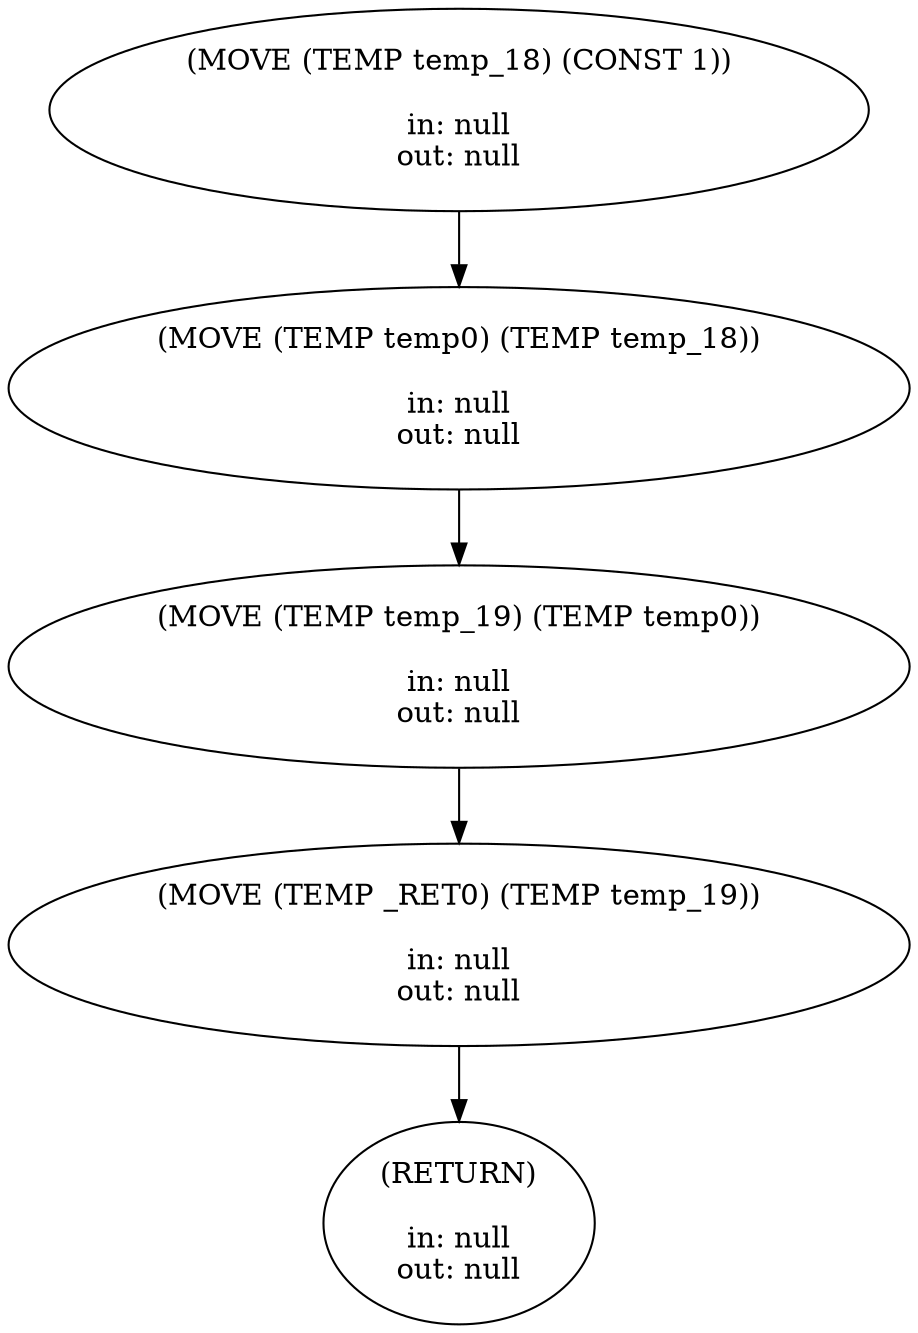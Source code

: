 digraph CFG {
	0 [label="(MOVE (TEMP temp_18) (CONST 1))
\nin: null\nout: null\n"];
	0 -> 1;
	1 [label="(MOVE (TEMP temp0) (TEMP temp_18))
\nin: null\nout: null\n"];
	1 -> 2;
	2 [label="(MOVE (TEMP temp_19) (TEMP temp0))
\nin: null\nout: null\n"];
	2 -> 3;
	3 [label="(MOVE (TEMP _RET0) (TEMP temp_19))
\nin: null\nout: null\n"];
	3 -> 5;
	5 [label="(RETURN)
\nin: null\nout: null\n"];
}